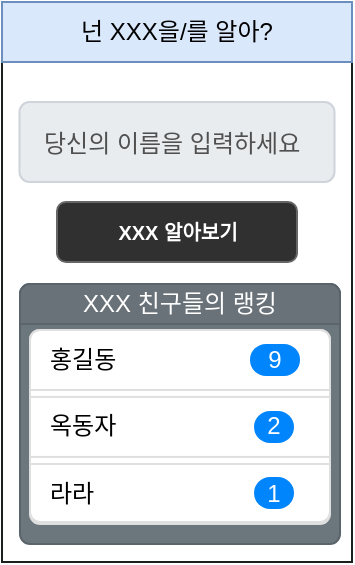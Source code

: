 <mxfile version="14.1.8" type="github">
  <diagram id="p0QsbGa7kpk_KF5rjv9a" name="Page-1">
    <mxGraphModel dx="1102" dy="582" grid="1" gridSize="10" guides="1" tooltips="1" connect="1" arrows="1" fold="1" page="1" pageScale="1" pageWidth="1169" pageHeight="827" math="0" shadow="0">
      <root>
        <mxCell id="0" />
        <mxCell id="1" parent="0" />
        <mxCell id="ecY-OT6J5S6hQM7kMvik-1" value="" style="verticalLabelPosition=bottom;verticalAlign=top;html=1;shadow=0;dashed=0;strokeWidth=1;shape=mxgraph.ios.iBgFlat;strokeColor=#18211b;" vertex="1" parent="1">
          <mxGeometry x="60" y="30" width="175" height="280" as="geometry" />
        </mxCell>
        <mxCell id="ecY-OT6J5S6hQM7kMvik-2" value="넌 XXX을/를 알아?" style="rounded=0;whiteSpace=wrap;html=1;fillColor=#dae8fc;strokeColor=#6c8ebf;" vertex="1" parent="1">
          <mxGeometry x="60" y="30" width="175" height="30" as="geometry" />
        </mxCell>
        <mxCell id="ecY-OT6J5S6hQM7kMvik-10" value="XXX 알아보기" style="rounded=1;html=1;shadow=0;dashed=0;whiteSpace=wrap;fontSize=10;align=center;strokeColor=#666666;fontStyle=1;fontFamily=Helvetica;fontColor=#FFFFFF;fillColor=#303030;" vertex="1" parent="1">
          <mxGeometry x="87.5" y="130" width="120" height="30" as="geometry" />
        </mxCell>
        <mxCell id="ecY-OT6J5S6hQM7kMvik-12" value="&lt;font style=&quot;font-size: 12px&quot;&gt;당신의 이름을 입력하세요&lt;/font&gt;" style="html=1;shadow=0;dashed=0;shape=mxgraph.bootstrap.rrect;rSize=5;strokeColor=#CED4DA;strokeWidth=1;fillColor=#E9ECEF;fontColor=#505050;whiteSpace=wrap;align=left;verticalAlign=middle;spacingLeft=10;fontSize=14;" vertex="1" parent="1">
          <mxGeometry x="68.75" y="80" width="157.5" height="40" as="geometry" />
        </mxCell>
        <mxCell id="ecY-OT6J5S6hQM7kMvik-21" value="" style="html=1;shadow=0;dashed=0;shape=mxgraph.bootstrap.rrect;rSize=5;strokeColor=#5B646A;html=1;whiteSpace=wrap;fillColor=#6C767D;fontColor=#ffffff;verticalAlign=bottom;align=left;spacing=20;spacingBottom=0;fontSize=14;" vertex="1" parent="1">
          <mxGeometry x="69" y="171" width="160" height="130" as="geometry" />
        </mxCell>
        <mxCell id="ecY-OT6J5S6hQM7kMvik-22" value="XXX 친구들의 랭킹" style="html=1;shadow=0;dashed=0;shape=mxgraph.bootstrap.topButton;rSize=5;perimeter=none;whiteSpace=wrap;fillColor=#697279;strokeColor=#5B646A;fontColor=#ffffff;resizeWidth=1;fontSize=12;align=center;spacing=20;" vertex="1" parent="ecY-OT6J5S6hQM7kMvik-21">
          <mxGeometry width="160" height="20" relative="1" as="geometry" />
        </mxCell>
        <mxCell id="ecY-OT6J5S6hQM7kMvik-14" value="" style="html=1;shadow=0;dashed=0;shape=mxgraph.bootstrap.rrect;rSize=5;strokeColor=#DFDFDF;html=1;whiteSpace=wrap;fillColor=#FFFFFF;fontColor=#000000;" vertex="1" parent="ecY-OT6J5S6hQM7kMvik-21">
          <mxGeometry x="5" y="22.94" width="150" height="97.06" as="geometry" />
        </mxCell>
        <mxCell id="ecY-OT6J5S6hQM7kMvik-15" value="홍길동" style="strokeColor=inherit;fillColor=inherit;gradientColor=inherit;fontColor=inherit;html=1;shadow=0;dashed=0;shape=mxgraph.bootstrap.topButton;rSize=5;perimeter=none;whiteSpace=wrap;resizeWidth=1;align=left;spacing=10;" vertex="1" parent="ecY-OT6J5S6hQM7kMvik-14">
          <mxGeometry width="150" height="30" relative="1" as="geometry" />
        </mxCell>
        <mxCell id="ecY-OT6J5S6hQM7kMvik-16" value="9" style="strokeColor=inherit;fillColor=inherit;gradientColor=inherit;fontColor=inherit;html=1;shadow=0;dashed=0;shape=mxgraph.bootstrap.rrect;rSize=8;fillColor=#0085FC;strokeColor=none;fontColor=#ffffff;whiteSpace=wrap;" vertex="1" parent="ecY-OT6J5S6hQM7kMvik-15">
          <mxGeometry x="1" y="0.5" width="25" height="16" relative="1" as="geometry">
            <mxPoint x="-40" y="-8" as="offset" />
          </mxGeometry>
        </mxCell>
        <mxCell id="ecY-OT6J5S6hQM7kMvik-17" value="옥동자" style="strokeColor=inherit;fillColor=inherit;gradientColor=inherit;fontColor=inherit;html=1;shadow=0;dashed=0;perimeter=none;whiteSpace=wrap;resizeWidth=1;align=left;spacing=10;" vertex="1" parent="ecY-OT6J5S6hQM7kMvik-14">
          <mxGeometry width="150" height="30" relative="1" as="geometry">
            <mxPoint y="33.53" as="offset" />
          </mxGeometry>
        </mxCell>
        <mxCell id="ecY-OT6J5S6hQM7kMvik-18" value="2" style="strokeColor=inherit;fillColor=inherit;gradientColor=inherit;fontColor=inherit;html=1;shadow=0;dashed=0;shape=mxgraph.bootstrap.rrect;rSize=8;fillColor=#0085FC;strokeColor=none;fontColor=#ffffff;whiteSpace=wrap;" vertex="1" parent="ecY-OT6J5S6hQM7kMvik-17">
          <mxGeometry x="1" y="0.5" width="20" height="16" relative="1" as="geometry">
            <mxPoint x="-38" y="-8" as="offset" />
          </mxGeometry>
        </mxCell>
        <mxCell id="ecY-OT6J5S6hQM7kMvik-19" value="라라" style="strokeColor=inherit;fillColor=inherit;gradientColor=inherit;fontColor=inherit;html=1;shadow=0;dashed=0;shape=mxgraph.bootstrap.bottomButton;rSize=5;perimeter=none;whiteSpace=wrap;resizeWidth=1;resizeHeight=0;align=left;spacing=10;" vertex="1" parent="ecY-OT6J5S6hQM7kMvik-14">
          <mxGeometry y="1" width="150" height="29" relative="1" as="geometry">
            <mxPoint y="-30" as="offset" />
          </mxGeometry>
        </mxCell>
        <mxCell id="ecY-OT6J5S6hQM7kMvik-20" value="1" style="strokeColor=inherit;fillColor=inherit;gradientColor=inherit;fontColor=inherit;html=1;shadow=0;dashed=0;shape=mxgraph.bootstrap.rrect;rSize=8;fillColor=#0085FC;strokeColor=none;fontColor=#ffffff;whiteSpace=wrap;" vertex="1" parent="ecY-OT6J5S6hQM7kMvik-19">
          <mxGeometry x="1" y="0.5" width="20" height="16" relative="1" as="geometry">
            <mxPoint x="-38" y="-8" as="offset" />
          </mxGeometry>
        </mxCell>
      </root>
    </mxGraphModel>
  </diagram>
</mxfile>
